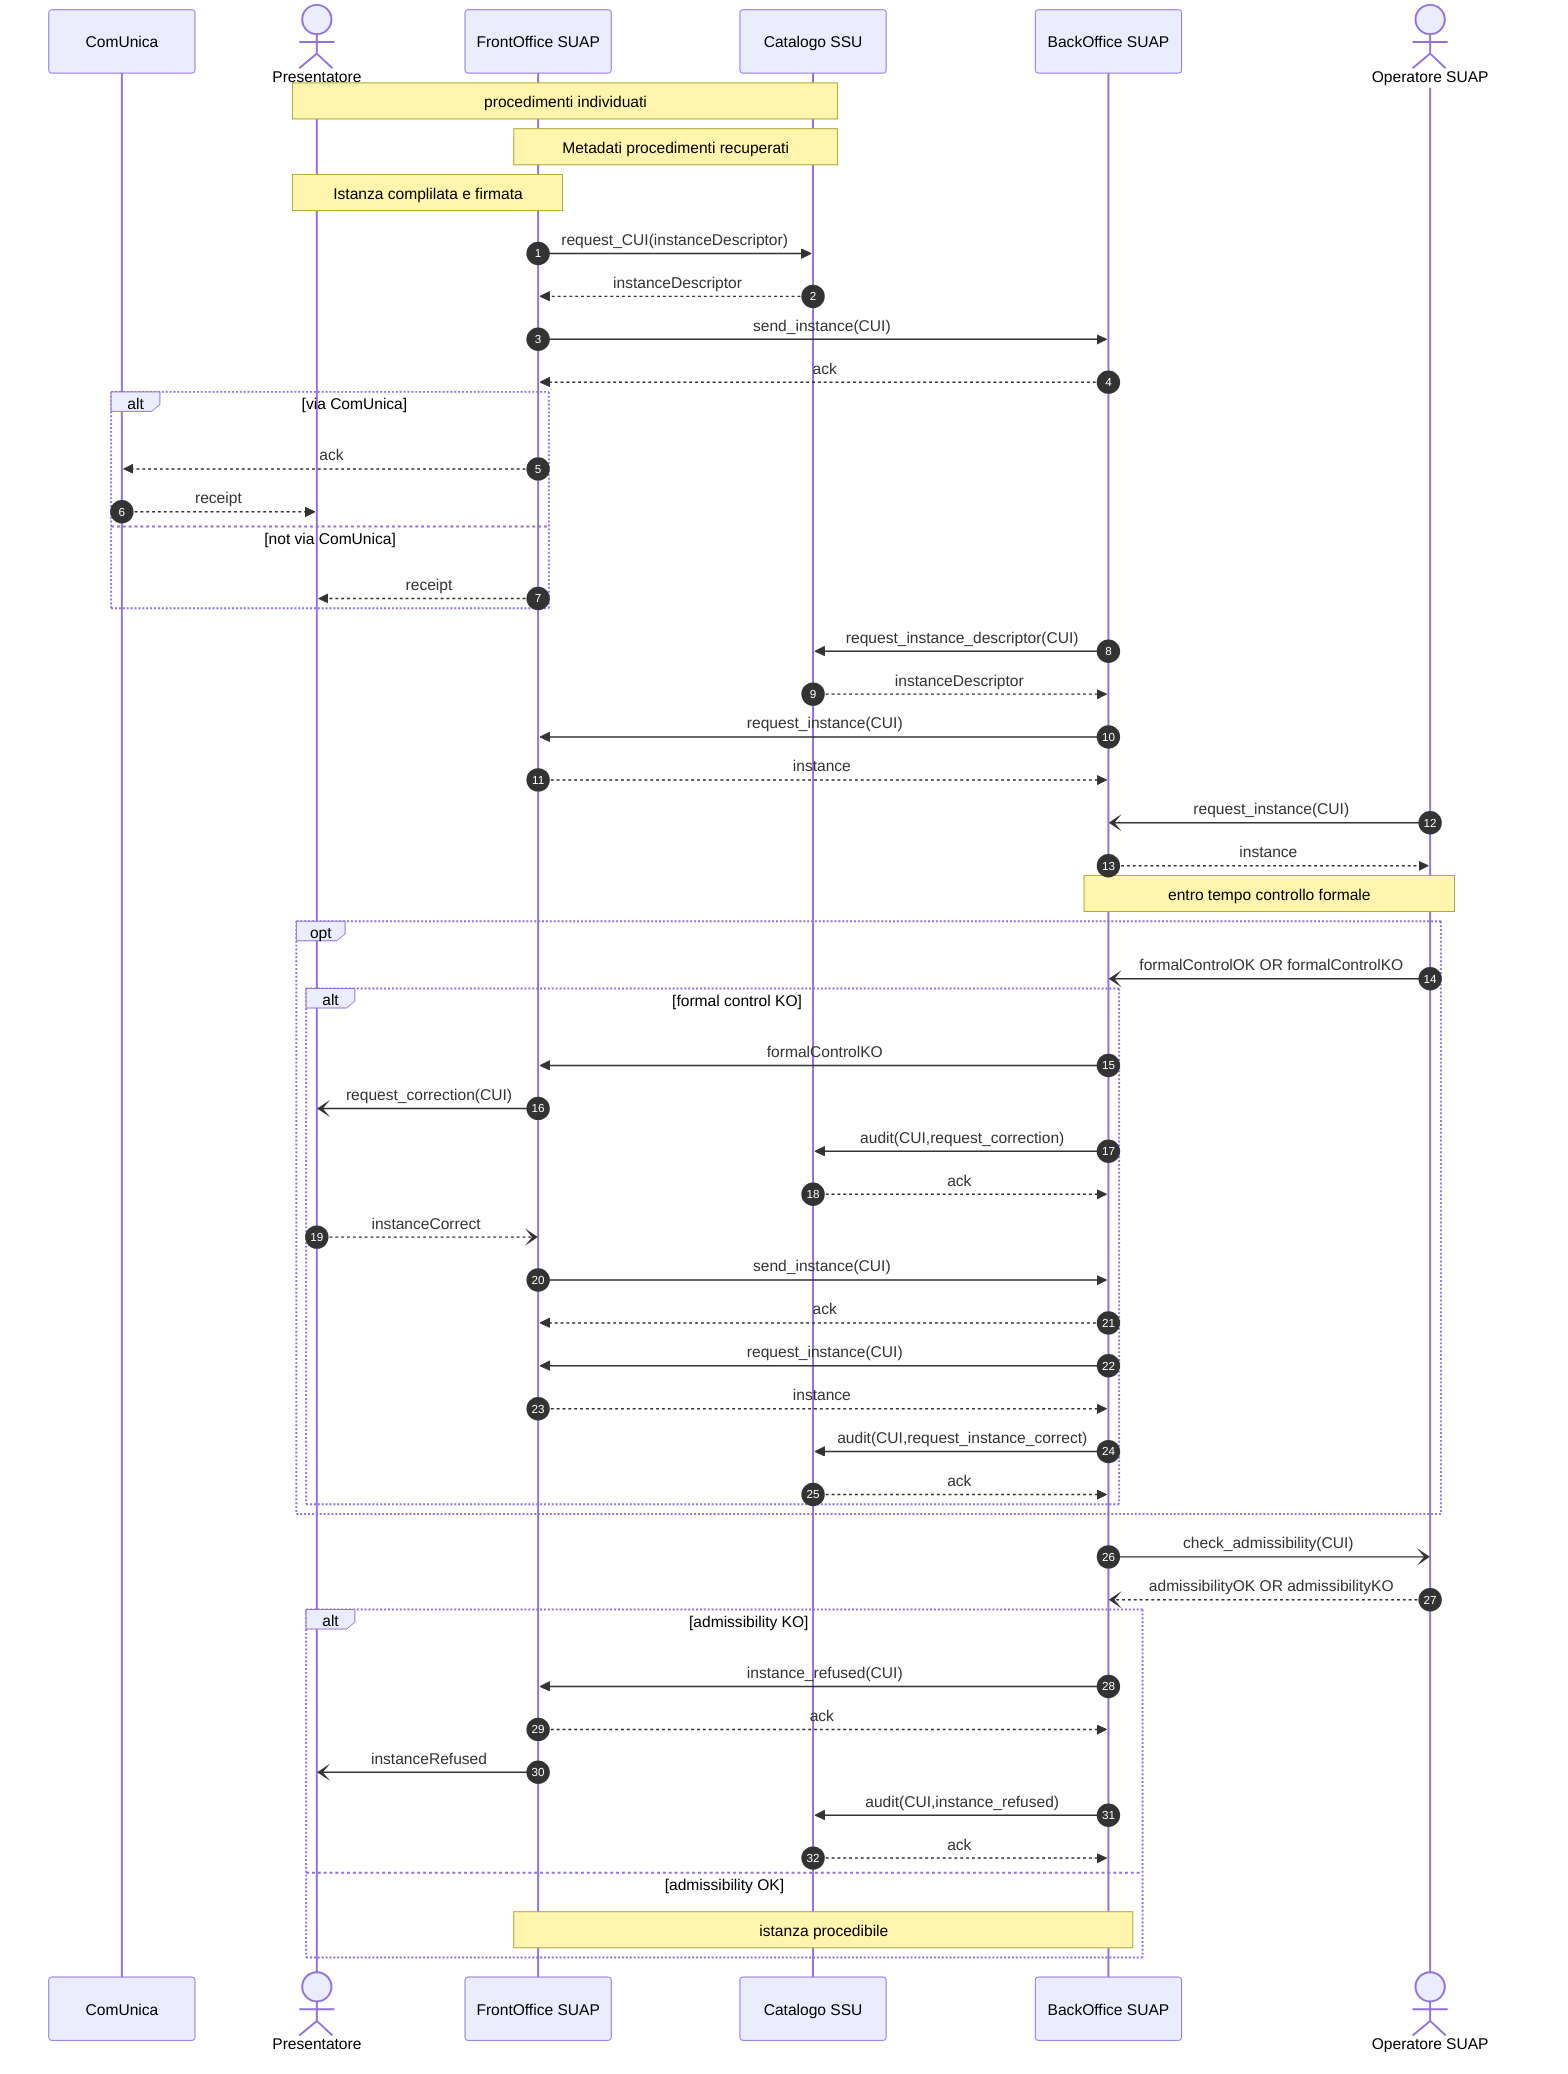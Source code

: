 sequenceDiagram
    autonumber
    
    participant CU as ComUnica
    actor P as Presentatore    
    participant F as FrontOffice SUAP
    participant C as Catalogo SSU    
    participant B as BackOffice SUAP    
    actor O as Operatore SUAP    
   
    note over P,C: procedimenti individuati
    note over F,C: Metadati procedimenti recuperati
    note over P,F: Istanza complilata e firmata

    F ->> C: request_CUI(instanceDescriptor)
    C -->> F: instanceDescriptor

    F ->> B: send_instance(CUI)
    B -->> F: ack
    alt via ComUnica
        F -->> CU: ack
        CU -->> P: receipt
    else not via ComUnica
        F -->> P: receipt
    end
    B ->> C: request_instance_descriptor(CUI)
    C -->> B: instanceDescriptor
    B ->> F: request_instance(CUI)
    F -->> B: instance

    O -) B: request_instance(CUI)
    B -->> O: instance
    Note over B,O: entro tempo controllo formale
    
    opt
        O -) B: formalControlOK OR formalControlKO
        alt formal control KO
            B ->> F: formalControlKO
            F -) P: request_correction(CUI)
            B ->> C: audit(CUI,request_correction)
            C -->> B: ack
            P --) F: instanceCorrect
            F ->> B: send_instance(CUI)
            B -->> F: ack
            B ->> F: request_instance(CUI)
            F -->> B: instance
            B ->> C: audit(CUI,request_instance_correct)
            C -->> B: ack            
        end
    end

    B -) O: check_admissibility(CUI)
    O --) B: admissibilityOK OR admissibilityKO
    
    alt admissibility KO
        B ->> F: instance_refused(CUI)
        F -->> B: ack
        F -) P: instanceRefused            
        B ->> C: audit(CUI,instance_refused)
        C -->> B: ack                        
    else admissibility OK
        
        Note over B,F: istanza procedibile
       
end